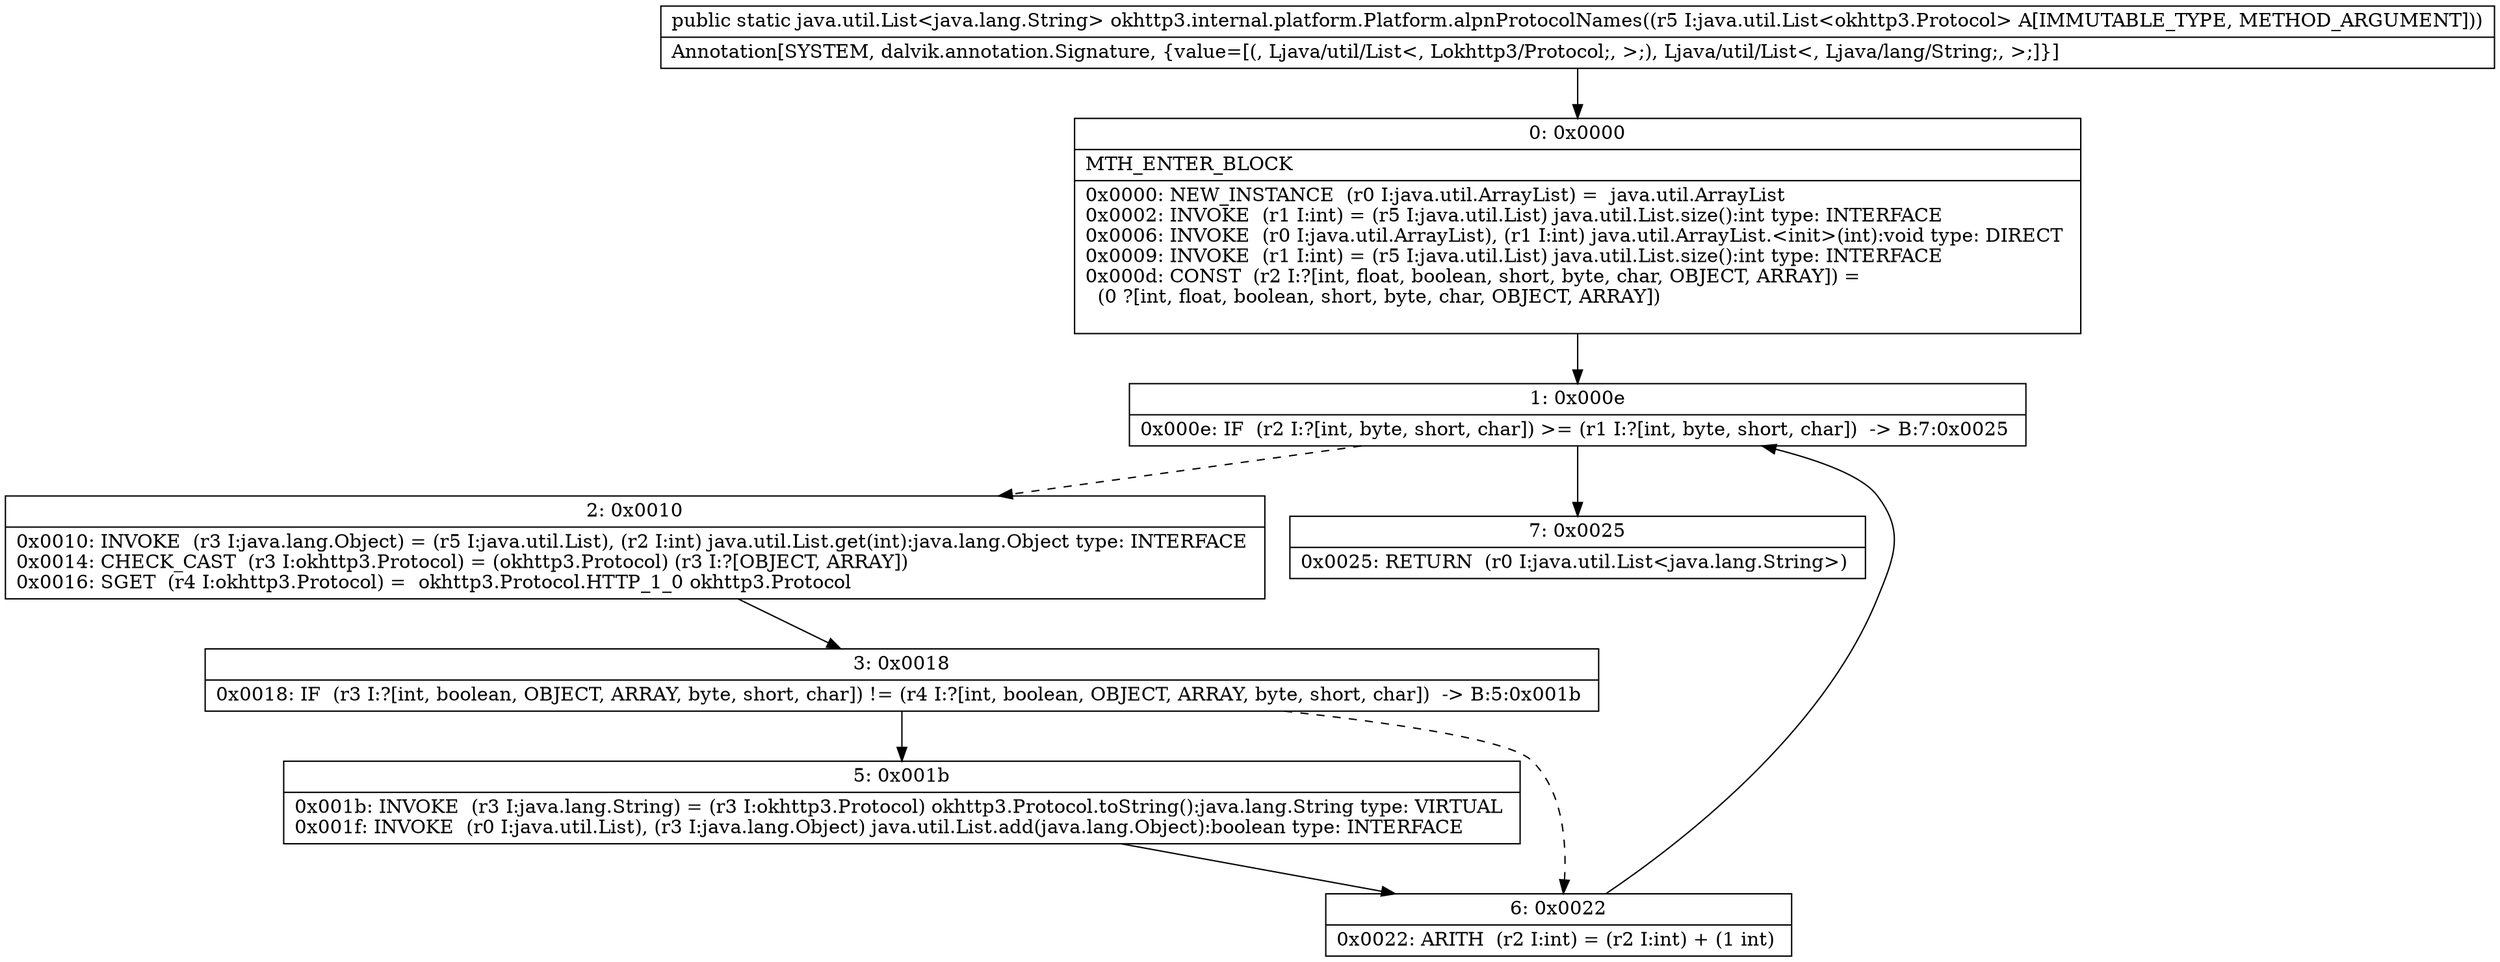 digraph "CFG forokhttp3.internal.platform.Platform.alpnProtocolNames(Ljava\/util\/List;)Ljava\/util\/List;" {
Node_0 [shape=record,label="{0\:\ 0x0000|MTH_ENTER_BLOCK\l|0x0000: NEW_INSTANCE  (r0 I:java.util.ArrayList) =  java.util.ArrayList \l0x0002: INVOKE  (r1 I:int) = (r5 I:java.util.List) java.util.List.size():int type: INTERFACE \l0x0006: INVOKE  (r0 I:java.util.ArrayList), (r1 I:int) java.util.ArrayList.\<init\>(int):void type: DIRECT \l0x0009: INVOKE  (r1 I:int) = (r5 I:java.util.List) java.util.List.size():int type: INTERFACE \l0x000d: CONST  (r2 I:?[int, float, boolean, short, byte, char, OBJECT, ARRAY]) = \l  (0 ?[int, float, boolean, short, byte, char, OBJECT, ARRAY])\l \l}"];
Node_1 [shape=record,label="{1\:\ 0x000e|0x000e: IF  (r2 I:?[int, byte, short, char]) \>= (r1 I:?[int, byte, short, char])  \-\> B:7:0x0025 \l}"];
Node_2 [shape=record,label="{2\:\ 0x0010|0x0010: INVOKE  (r3 I:java.lang.Object) = (r5 I:java.util.List), (r2 I:int) java.util.List.get(int):java.lang.Object type: INTERFACE \l0x0014: CHECK_CAST  (r3 I:okhttp3.Protocol) = (okhttp3.Protocol) (r3 I:?[OBJECT, ARRAY]) \l0x0016: SGET  (r4 I:okhttp3.Protocol) =  okhttp3.Protocol.HTTP_1_0 okhttp3.Protocol \l}"];
Node_3 [shape=record,label="{3\:\ 0x0018|0x0018: IF  (r3 I:?[int, boolean, OBJECT, ARRAY, byte, short, char]) != (r4 I:?[int, boolean, OBJECT, ARRAY, byte, short, char])  \-\> B:5:0x001b \l}"];
Node_5 [shape=record,label="{5\:\ 0x001b|0x001b: INVOKE  (r3 I:java.lang.String) = (r3 I:okhttp3.Protocol) okhttp3.Protocol.toString():java.lang.String type: VIRTUAL \l0x001f: INVOKE  (r0 I:java.util.List), (r3 I:java.lang.Object) java.util.List.add(java.lang.Object):boolean type: INTERFACE \l}"];
Node_6 [shape=record,label="{6\:\ 0x0022|0x0022: ARITH  (r2 I:int) = (r2 I:int) + (1 int) \l}"];
Node_7 [shape=record,label="{7\:\ 0x0025|0x0025: RETURN  (r0 I:java.util.List\<java.lang.String\>) \l}"];
MethodNode[shape=record,label="{public static java.util.List\<java.lang.String\> okhttp3.internal.platform.Platform.alpnProtocolNames((r5 I:java.util.List\<okhttp3.Protocol\> A[IMMUTABLE_TYPE, METHOD_ARGUMENT]))  | Annotation[SYSTEM, dalvik.annotation.Signature, \{value=[(, Ljava\/util\/List\<, Lokhttp3\/Protocol;, \>;), Ljava\/util\/List\<, Ljava\/lang\/String;, \>;]\}]\l}"];
MethodNode -> Node_0;
Node_0 -> Node_1;
Node_1 -> Node_2[style=dashed];
Node_1 -> Node_7;
Node_2 -> Node_3;
Node_3 -> Node_5;
Node_3 -> Node_6[style=dashed];
Node_5 -> Node_6;
Node_6 -> Node_1;
}

